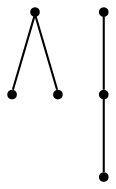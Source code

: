 graph {
  node [shape=point,comment="{\"directed\":false,\"doi\":\"10.1007/978-3-642-18469-7_4\",\"figure\":\"3 (1)\"}"]

  v0 [pos="948.4065967597828,734.3463225781467"]
  v1 [pos="804.5378685191326,824.7357603675665"]
  v2 [pos="759.1253942370985,653.0833516930493"]
  v3 [pos="572.3462820057018,742.3475920808361"]
  v4 [pos="758.7500997826451,834.3622867444203"]
  v5 [pos="689.8182185595454,807.357994224289"]

  v2 -- v0 [id="-8",pos="759.1253942370985,653.0833516930493 948.4065967597828,734.3463225781467 948.4065967597828,734.3463225781467 948.4065967597828,734.3463225781467"]
  v2 -- v3 [id="-9",pos="759.1253942370985,653.0833516930493 572.3462820057018,742.3475920808361 572.3462820057018,742.3475920808361 572.3462820057018,742.3475920808361"]
  v4 -- v1 [id="-10",pos="758.7500997826451,834.3622867444203 804.5378685191326,824.7357603675665 804.5378685191326,824.7357603675665 804.5378685191326,824.7357603675665"]
  v5 -- v4 [id="-11",pos="689.8182185595454,807.357994224289 758.7500997826451,834.3622867444203 758.7500997826451,834.3622867444203 758.7500997826451,834.3622867444203"]
}